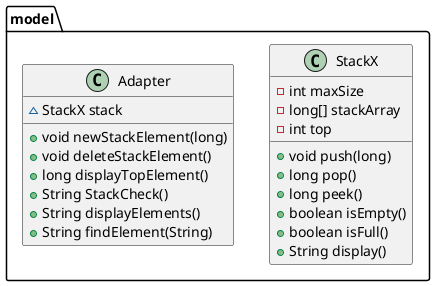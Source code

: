 @startuml
class model.StackX {
- int maxSize
- long[] stackArray
- int top
+ void push(long)
+ long pop()
+ long peek()
+ boolean isEmpty()
+ boolean isFull()
+ String display()
}


class model.Adapter {
~ StackX stack
+ void newStackElement(long)
+ void deleteStackElement()
+ long displayTopElement()
+ String StackCheck()
+ String displayElements()
+ String findElement(String)
}


@enduml